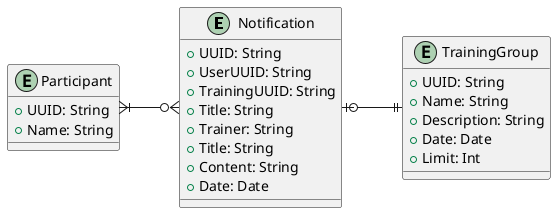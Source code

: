 @startuml
'https://plantuml.com/object-diagram

skinparam linetype ortho
left to right direction

entity Notification {
   	+UUID: String
   	+UserUUID: String
   	+TrainingUUID: String
   	+Title: String
    +Trainer: String
    +Title: String
    +Content: String
    +Date: Date
}

entity TrainingGroup{
   	+UUID: String
   	+Name: String
   	+Description: String
   	+Date: Date
    +Limit: Int
}

entity Participant {
    +UUID: String
	+Name: String
}



Participant }|--o{ Notification
Notification |o--|| TrainingGroup

@enduml
